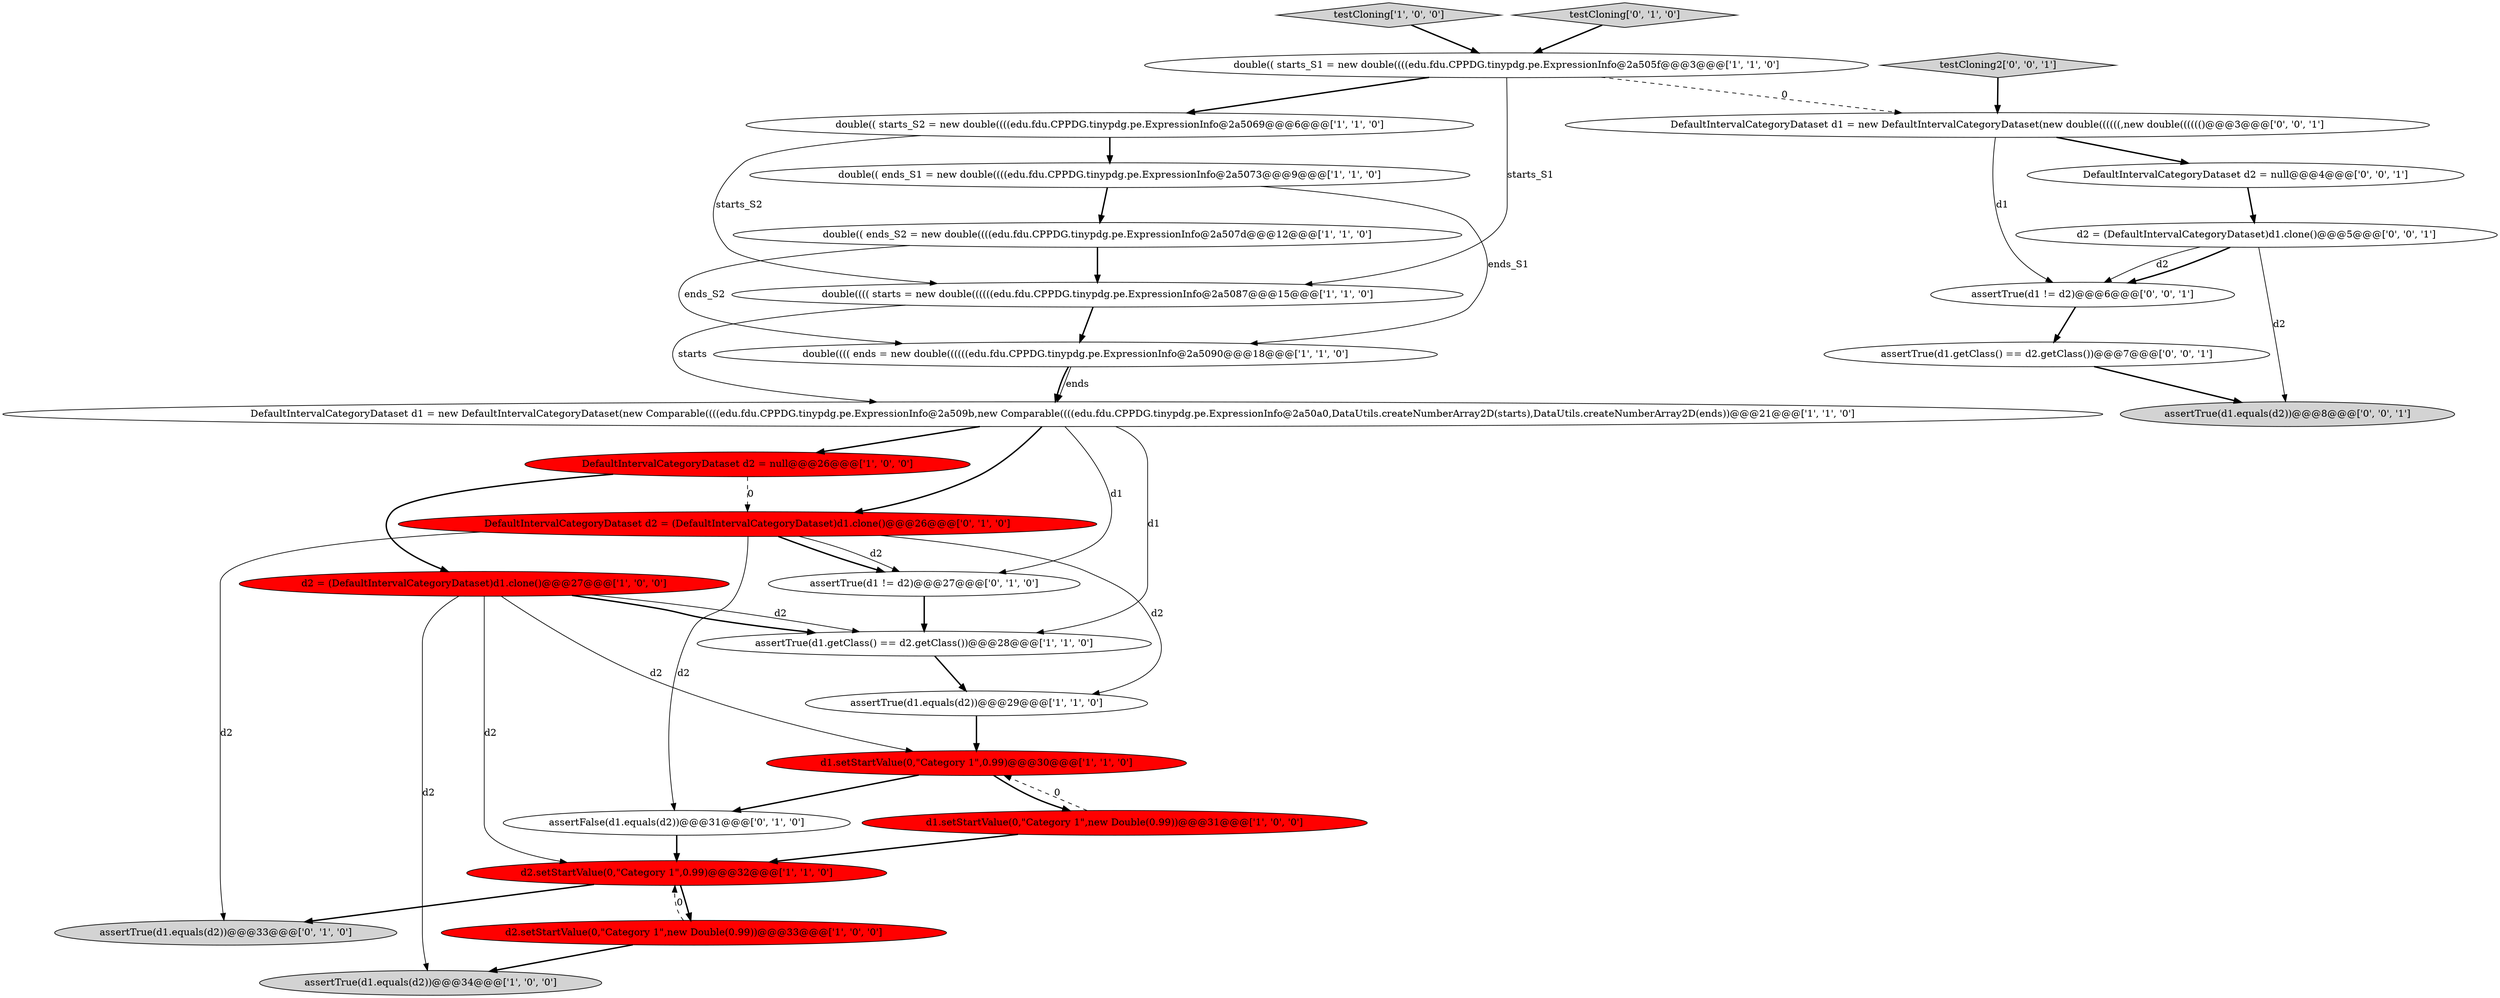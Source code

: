 digraph {
27 [style = filled, label = "assertTrue(d1.equals(d2))@@@8@@@['0', '0', '1']", fillcolor = lightgray, shape = ellipse image = "AAA0AAABBB3BBB"];
5 [style = filled, label = "double(( ends_S2 = new double((((edu.fdu.CPPDG.tinypdg.pe.ExpressionInfo@2a507d@@@12@@@['1', '1', '0']", fillcolor = white, shape = ellipse image = "AAA0AAABBB1BBB"];
14 [style = filled, label = "double(( starts_S1 = new double((((edu.fdu.CPPDG.tinypdg.pe.ExpressionInfo@2a505f@@@3@@@['1', '1', '0']", fillcolor = white, shape = ellipse image = "AAA0AAABBB1BBB"];
1 [style = filled, label = "d2 = (DefaultIntervalCategoryDataset)d1.clone()@@@27@@@['1', '0', '0']", fillcolor = red, shape = ellipse image = "AAA1AAABBB1BBB"];
21 [style = filled, label = "assertTrue(d1.equals(d2))@@@33@@@['0', '1', '0']", fillcolor = lightgray, shape = ellipse image = "AAA0AAABBB2BBB"];
11 [style = filled, label = "assertTrue(d1.equals(d2))@@@34@@@['1', '0', '0']", fillcolor = lightgray, shape = ellipse image = "AAA0AAABBB1BBB"];
20 [style = filled, label = "assertTrue(d1 != d2)@@@27@@@['0', '1', '0']", fillcolor = white, shape = ellipse image = "AAA0AAABBB2BBB"];
12 [style = filled, label = "double(((( starts = new double((((((edu.fdu.CPPDG.tinypdg.pe.ExpressionInfo@2a5087@@@15@@@['1', '1', '0']", fillcolor = white, shape = ellipse image = "AAA0AAABBB1BBB"];
8 [style = filled, label = "testCloning['1', '0', '0']", fillcolor = lightgray, shape = diamond image = "AAA0AAABBB1BBB"];
17 [style = filled, label = "DefaultIntervalCategoryDataset d2 = (DefaultIntervalCategoryDataset)d1.clone()@@@26@@@['0', '1', '0']", fillcolor = red, shape = ellipse image = "AAA1AAABBB2BBB"];
19 [style = filled, label = "testCloning['0', '1', '0']", fillcolor = lightgray, shape = diamond image = "AAA0AAABBB2BBB"];
0 [style = filled, label = "DefaultIntervalCategoryDataset d2 = null@@@26@@@['1', '0', '0']", fillcolor = red, shape = ellipse image = "AAA1AAABBB1BBB"];
2 [style = filled, label = "double(( starts_S2 = new double((((edu.fdu.CPPDG.tinypdg.pe.ExpressionInfo@2a5069@@@6@@@['1', '1', '0']", fillcolor = white, shape = ellipse image = "AAA0AAABBB1BBB"];
25 [style = filled, label = "DefaultIntervalCategoryDataset d2 = null@@@4@@@['0', '0', '1']", fillcolor = white, shape = ellipse image = "AAA0AAABBB3BBB"];
15 [style = filled, label = "double(( ends_S1 = new double((((edu.fdu.CPPDG.tinypdg.pe.ExpressionInfo@2a5073@@@9@@@['1', '1', '0']", fillcolor = white, shape = ellipse image = "AAA0AAABBB1BBB"];
22 [style = filled, label = "assertTrue(d1.getClass() == d2.getClass())@@@7@@@['0', '0', '1']", fillcolor = white, shape = ellipse image = "AAA0AAABBB3BBB"];
16 [style = filled, label = "double(((( ends = new double((((((edu.fdu.CPPDG.tinypdg.pe.ExpressionInfo@2a5090@@@18@@@['1', '1', '0']", fillcolor = white, shape = ellipse image = "AAA0AAABBB1BBB"];
26 [style = filled, label = "assertTrue(d1 != d2)@@@6@@@['0', '0', '1']", fillcolor = white, shape = ellipse image = "AAA0AAABBB3BBB"];
23 [style = filled, label = "d2 = (DefaultIntervalCategoryDataset)d1.clone()@@@5@@@['0', '0', '1']", fillcolor = white, shape = ellipse image = "AAA0AAABBB3BBB"];
13 [style = filled, label = "d1.setStartValue(0,\"Category 1\",0.99)@@@30@@@['1', '1', '0']", fillcolor = red, shape = ellipse image = "AAA1AAABBB1BBB"];
3 [style = filled, label = "d2.setStartValue(0,\"Category 1\",new Double(0.99))@@@33@@@['1', '0', '0']", fillcolor = red, shape = ellipse image = "AAA1AAABBB1BBB"];
24 [style = filled, label = "testCloning2['0', '0', '1']", fillcolor = lightgray, shape = diamond image = "AAA0AAABBB3BBB"];
9 [style = filled, label = "assertTrue(d1.equals(d2))@@@29@@@['1', '1', '0']", fillcolor = white, shape = ellipse image = "AAA0AAABBB1BBB"];
6 [style = filled, label = "d2.setStartValue(0,\"Category 1\",0.99)@@@32@@@['1', '1', '0']", fillcolor = red, shape = ellipse image = "AAA1AAABBB1BBB"];
28 [style = filled, label = "DefaultIntervalCategoryDataset d1 = new DefaultIntervalCategoryDataset(new double((((((,new double(((((()@@@3@@@['0', '0', '1']", fillcolor = white, shape = ellipse image = "AAA0AAABBB3BBB"];
10 [style = filled, label = "assertTrue(d1.getClass() == d2.getClass())@@@28@@@['1', '1', '0']", fillcolor = white, shape = ellipse image = "AAA0AAABBB1BBB"];
7 [style = filled, label = "DefaultIntervalCategoryDataset d1 = new DefaultIntervalCategoryDataset(new Comparable((((edu.fdu.CPPDG.tinypdg.pe.ExpressionInfo@2a509b,new Comparable((((edu.fdu.CPPDG.tinypdg.pe.ExpressionInfo@2a50a0,DataUtils.createNumberArray2D(starts),DataUtils.createNumberArray2D(ends))@@@21@@@['1', '1', '0']", fillcolor = white, shape = ellipse image = "AAA0AAABBB1BBB"];
4 [style = filled, label = "d1.setStartValue(0,\"Category 1\",new Double(0.99))@@@31@@@['1', '0', '0']", fillcolor = red, shape = ellipse image = "AAA1AAABBB1BBB"];
18 [style = filled, label = "assertFalse(d1.equals(d2))@@@31@@@['0', '1', '0']", fillcolor = white, shape = ellipse image = "AAA0AAABBB2BBB"];
6->3 [style = bold, label=""];
24->28 [style = bold, label=""];
2->12 [style = solid, label="starts_S2"];
12->7 [style = solid, label="starts"];
3->6 [style = dashed, label="0"];
7->17 [style = bold, label=""];
14->12 [style = solid, label="starts_S1"];
7->10 [style = solid, label="d1"];
14->28 [style = dashed, label="0"];
4->6 [style = bold, label=""];
25->23 [style = bold, label=""];
5->16 [style = solid, label="ends_S2"];
6->21 [style = bold, label=""];
17->20 [style = solid, label="d2"];
17->21 [style = solid, label="d2"];
16->7 [style = bold, label=""];
3->11 [style = bold, label=""];
23->26 [style = bold, label=""];
8->14 [style = bold, label=""];
1->10 [style = solid, label="d2"];
28->26 [style = solid, label="d1"];
7->0 [style = bold, label=""];
12->16 [style = bold, label=""];
7->20 [style = solid, label="d1"];
1->11 [style = solid, label="d2"];
0->17 [style = dashed, label="0"];
17->18 [style = solid, label="d2"];
15->5 [style = bold, label=""];
26->22 [style = bold, label=""];
20->10 [style = bold, label=""];
23->26 [style = solid, label="d2"];
23->27 [style = solid, label="d2"];
1->13 [style = solid, label="d2"];
1->6 [style = solid, label="d2"];
19->14 [style = bold, label=""];
22->27 [style = bold, label=""];
5->12 [style = bold, label=""];
18->6 [style = bold, label=""];
15->16 [style = solid, label="ends_S1"];
0->1 [style = bold, label=""];
2->15 [style = bold, label=""];
9->13 [style = bold, label=""];
28->25 [style = bold, label=""];
14->2 [style = bold, label=""];
10->9 [style = bold, label=""];
4->13 [style = dashed, label="0"];
1->10 [style = bold, label=""];
16->7 [style = solid, label="ends"];
13->18 [style = bold, label=""];
17->20 [style = bold, label=""];
13->4 [style = bold, label=""];
17->9 [style = solid, label="d2"];
}

